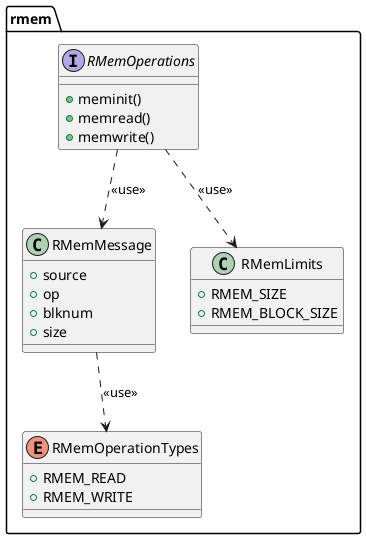 @startuml

namespace rmem {

	enum RMemOperationTypes {
		+ RMEM_READ
		+ RMEM_WRITE
	}

	class RMemMessage {
		+ source
		+ op
		+ blknum
		+ size
	}

	class RMemLimits {
		+ RMEM_SIZE
		+ RMEM_BLOCK_SIZE
	}

	interface RMemOperations {
		+ meminit()
		+ memread()
		+ memwrite()
	}

	rmem.RMemMessage    ..> rmem.RMemOperationTypes : <<use>>
	rmem.RMemOperations ..> rmem.RMemMessage        : <<use>>
	rmem.RMemOperations ..> rmem.RMemLimits         : <<use>>
}

@enduml

